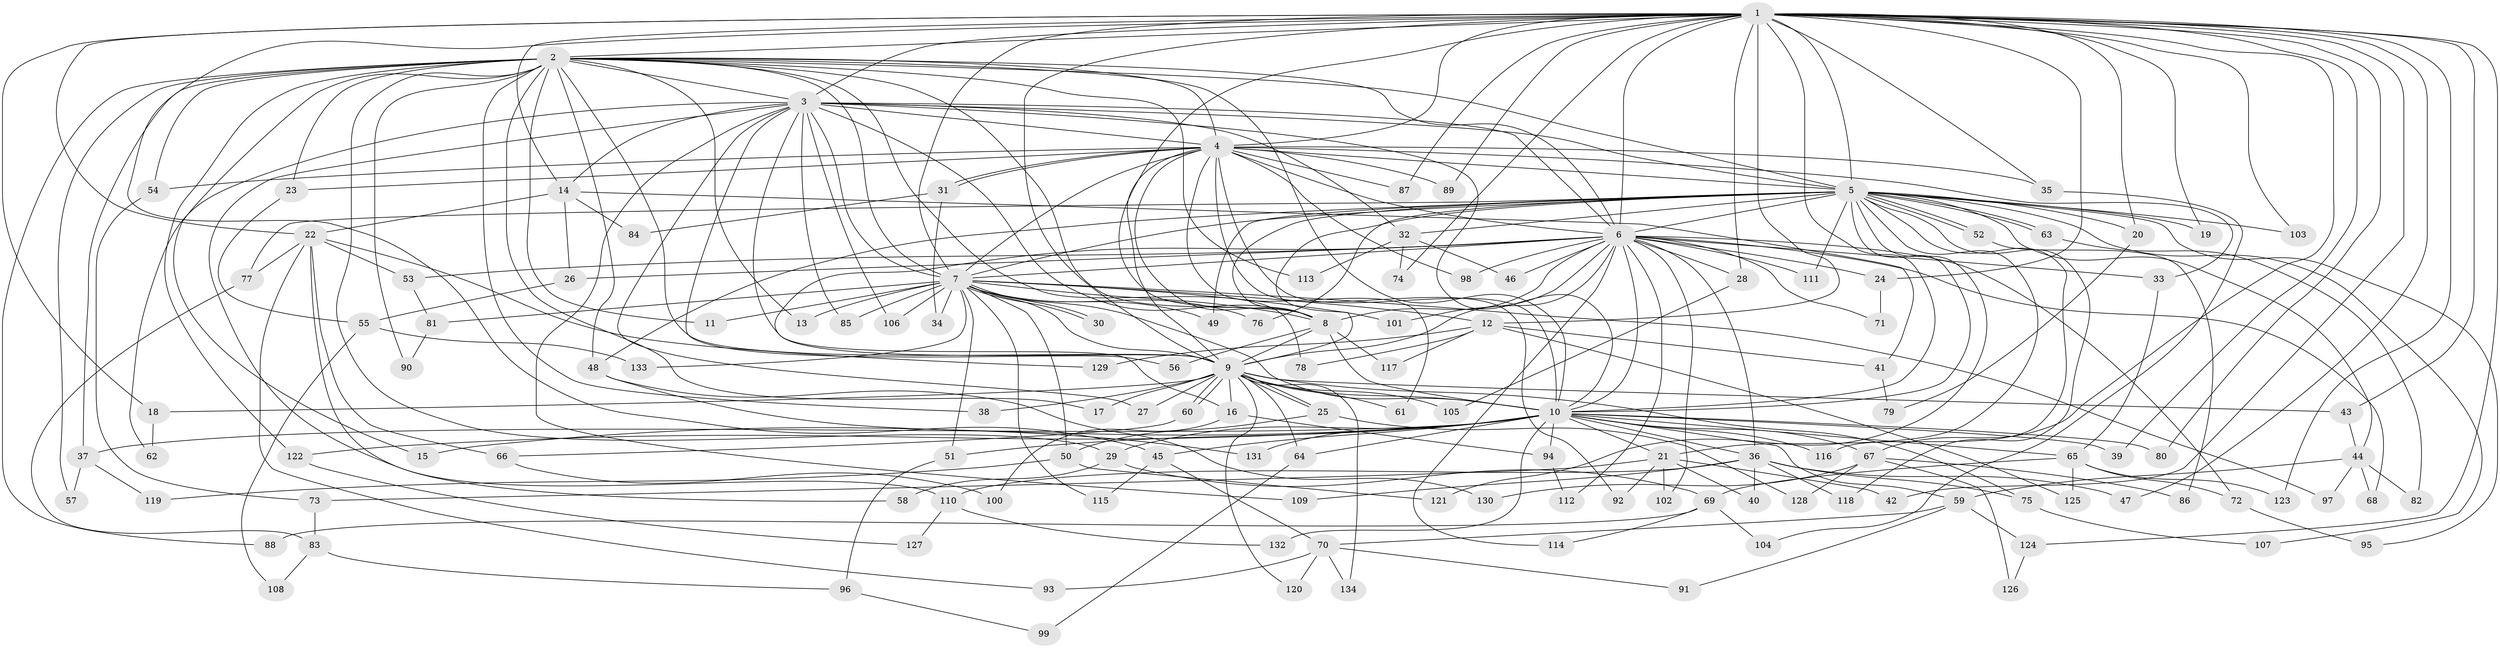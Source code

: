 // coarse degree distribution, {35: 0.009523809523809525, 21: 0.009523809523809525, 19: 0.009523809523809525, 26: 0.01904761904761905, 23: 0.01904761904761905, 25: 0.009523809523809525, 2: 0.5333333333333333, 7: 0.0380952380952381, 5: 0.0380952380952381, 3: 0.19047619047619047, 8: 0.009523809523809525, 4: 0.047619047619047616, 10: 0.009523809523809525, 6: 0.0380952380952381, 1: 0.01904761904761905}
// Generated by graph-tools (version 1.1) at 2025/51/02/27/25 19:51:53]
// undirected, 134 vertices, 293 edges
graph export_dot {
graph [start="1"]
  node [color=gray90,style=filled];
  1;
  2;
  3;
  4;
  5;
  6;
  7;
  8;
  9;
  10;
  11;
  12;
  13;
  14;
  15;
  16;
  17;
  18;
  19;
  20;
  21;
  22;
  23;
  24;
  25;
  26;
  27;
  28;
  29;
  30;
  31;
  32;
  33;
  34;
  35;
  36;
  37;
  38;
  39;
  40;
  41;
  42;
  43;
  44;
  45;
  46;
  47;
  48;
  49;
  50;
  51;
  52;
  53;
  54;
  55;
  56;
  57;
  58;
  59;
  60;
  61;
  62;
  63;
  64;
  65;
  66;
  67;
  68;
  69;
  70;
  71;
  72;
  73;
  74;
  75;
  76;
  77;
  78;
  79;
  80;
  81;
  82;
  83;
  84;
  85;
  86;
  87;
  88;
  89;
  90;
  91;
  92;
  93;
  94;
  95;
  96;
  97;
  98;
  99;
  100;
  101;
  102;
  103;
  104;
  105;
  106;
  107;
  108;
  109;
  110;
  111;
  112;
  113;
  114;
  115;
  116;
  117;
  118;
  119;
  120;
  121;
  122;
  123;
  124;
  125;
  126;
  127;
  128;
  129;
  130;
  131;
  132;
  133;
  134;
  1 -- 2;
  1 -- 3;
  1 -- 4;
  1 -- 5;
  1 -- 6;
  1 -- 7;
  1 -- 8;
  1 -- 9;
  1 -- 10;
  1 -- 12;
  1 -- 14;
  1 -- 18;
  1 -- 19;
  1 -- 20;
  1 -- 22;
  1 -- 24;
  1 -- 28;
  1 -- 35;
  1 -- 39;
  1 -- 42;
  1 -- 43;
  1 -- 45;
  1 -- 47;
  1 -- 67;
  1 -- 74;
  1 -- 80;
  1 -- 87;
  1 -- 89;
  1 -- 103;
  1 -- 123;
  1 -- 124;
  2 -- 3;
  2 -- 4;
  2 -- 5;
  2 -- 6;
  2 -- 7;
  2 -- 8;
  2 -- 9;
  2 -- 10;
  2 -- 11;
  2 -- 13;
  2 -- 15;
  2 -- 17;
  2 -- 23;
  2 -- 29;
  2 -- 37;
  2 -- 38;
  2 -- 48;
  2 -- 54;
  2 -- 57;
  2 -- 78;
  2 -- 88;
  2 -- 90;
  2 -- 113;
  2 -- 122;
  3 -- 4;
  3 -- 5;
  3 -- 6;
  3 -- 7;
  3 -- 8;
  3 -- 9;
  3 -- 10;
  3 -- 14;
  3 -- 27;
  3 -- 32;
  3 -- 56;
  3 -- 62;
  3 -- 85;
  3 -- 106;
  3 -- 109;
  3 -- 110;
  4 -- 5;
  4 -- 6;
  4 -- 7;
  4 -- 8;
  4 -- 9;
  4 -- 10;
  4 -- 23;
  4 -- 31;
  4 -- 31;
  4 -- 33;
  4 -- 35;
  4 -- 54;
  4 -- 61;
  4 -- 87;
  4 -- 89;
  4 -- 92;
  4 -- 98;
  5 -- 6;
  5 -- 7;
  5 -- 8;
  5 -- 9;
  5 -- 10;
  5 -- 19;
  5 -- 20;
  5 -- 21;
  5 -- 32;
  5 -- 44;
  5 -- 48;
  5 -- 49;
  5 -- 52;
  5 -- 52;
  5 -- 63;
  5 -- 63;
  5 -- 76;
  5 -- 77;
  5 -- 95;
  5 -- 103;
  5 -- 107;
  5 -- 111;
  5 -- 116;
  5 -- 118;
  5 -- 121;
  6 -- 7;
  6 -- 8;
  6 -- 9;
  6 -- 10;
  6 -- 16;
  6 -- 24;
  6 -- 26;
  6 -- 28;
  6 -- 33;
  6 -- 36;
  6 -- 46;
  6 -- 53;
  6 -- 68;
  6 -- 71;
  6 -- 72;
  6 -- 98;
  6 -- 101;
  6 -- 102;
  6 -- 111;
  6 -- 112;
  6 -- 114;
  7 -- 8;
  7 -- 9;
  7 -- 10;
  7 -- 11;
  7 -- 12;
  7 -- 13;
  7 -- 30;
  7 -- 30;
  7 -- 34;
  7 -- 49;
  7 -- 50;
  7 -- 51;
  7 -- 76;
  7 -- 81;
  7 -- 85;
  7 -- 97;
  7 -- 101;
  7 -- 106;
  7 -- 115;
  7 -- 133;
  8 -- 9;
  8 -- 10;
  8 -- 56;
  8 -- 117;
  9 -- 10;
  9 -- 16;
  9 -- 17;
  9 -- 18;
  9 -- 25;
  9 -- 25;
  9 -- 27;
  9 -- 38;
  9 -- 43;
  9 -- 60;
  9 -- 60;
  9 -- 61;
  9 -- 64;
  9 -- 75;
  9 -- 105;
  9 -- 120;
  9 -- 134;
  10 -- 15;
  10 -- 21;
  10 -- 29;
  10 -- 36;
  10 -- 37;
  10 -- 39;
  10 -- 45;
  10 -- 51;
  10 -- 59;
  10 -- 64;
  10 -- 65;
  10 -- 67;
  10 -- 80;
  10 -- 94;
  10 -- 116;
  10 -- 122;
  10 -- 131;
  10 -- 132;
  12 -- 41;
  12 -- 78;
  12 -- 117;
  12 -- 125;
  12 -- 129;
  14 -- 22;
  14 -- 26;
  14 -- 41;
  14 -- 84;
  16 -- 94;
  16 -- 100;
  18 -- 62;
  20 -- 79;
  21 -- 40;
  21 -- 42;
  21 -- 73;
  21 -- 92;
  21 -- 102;
  22 -- 53;
  22 -- 58;
  22 -- 66;
  22 -- 77;
  22 -- 93;
  22 -- 129;
  23 -- 55;
  24 -- 71;
  25 -- 50;
  25 -- 128;
  26 -- 55;
  28 -- 105;
  29 -- 58;
  29 -- 69;
  31 -- 34;
  31 -- 84;
  32 -- 46;
  32 -- 74;
  32 -- 113;
  33 -- 65;
  35 -- 104;
  36 -- 40;
  36 -- 47;
  36 -- 75;
  36 -- 109;
  36 -- 110;
  36 -- 118;
  37 -- 57;
  37 -- 119;
  41 -- 79;
  43 -- 44;
  44 -- 59;
  44 -- 68;
  44 -- 82;
  44 -- 97;
  45 -- 70;
  45 -- 115;
  48 -- 130;
  48 -- 131;
  50 -- 119;
  50 -- 121;
  51 -- 96;
  52 -- 86;
  53 -- 81;
  54 -- 73;
  55 -- 108;
  55 -- 133;
  59 -- 70;
  59 -- 91;
  59 -- 124;
  60 -- 66;
  63 -- 82;
  64 -- 99;
  65 -- 69;
  65 -- 72;
  65 -- 123;
  65 -- 125;
  66 -- 100;
  67 -- 86;
  67 -- 126;
  67 -- 128;
  67 -- 130;
  69 -- 88;
  69 -- 104;
  69 -- 114;
  70 -- 91;
  70 -- 93;
  70 -- 120;
  70 -- 134;
  72 -- 95;
  73 -- 83;
  75 -- 107;
  77 -- 83;
  81 -- 90;
  83 -- 96;
  83 -- 108;
  94 -- 112;
  96 -- 99;
  110 -- 127;
  110 -- 132;
  122 -- 127;
  124 -- 126;
}
